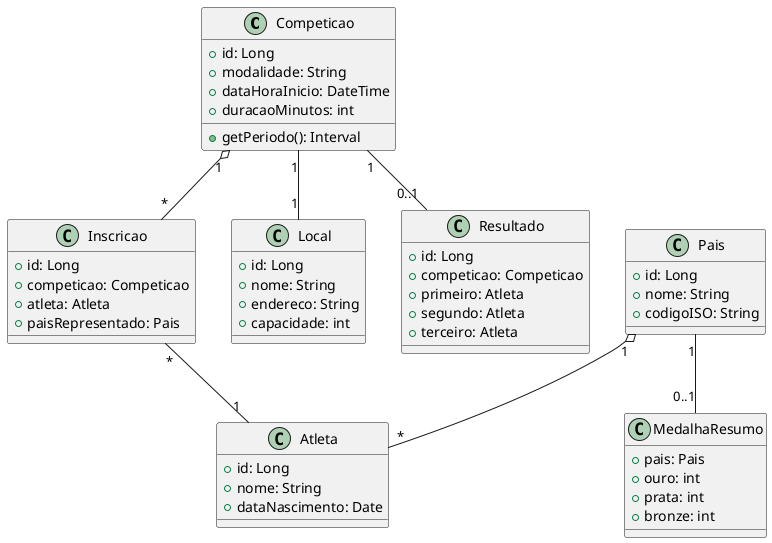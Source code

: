 @startuml

class Competicao {
+id: Long
+modalidade: String
+dataHoraInicio: DateTime
+duracaoMinutos: int
+getPeriodo(): Interval
}


class Inscricao {
+id: Long
+competicao: Competicao
+atleta: Atleta
+paisRepresentado: Pais
}


class Atleta {
+id: Long
+nome: String
+dataNascimento: Date
}


class Pais {
+id: Long
+nome: String
+codigoISO: String
}


class Local {
+id: Long
+nome: String
+endereco: String
+capacidade: int
}


class Resultado {
+id: Long
+competicao: Competicao
+primeiro: Atleta
+segundo: Atleta
+terceiro: Atleta
}


class MedalhaResumo {
+pais: Pais
+ouro: int
+prata: int
+bronze: int
}


Competicao "1" o-- "*" Inscricao
Inscricao "*" -- "1" Atleta
Pais "1" o-- "*" Atleta
Competicao "1" -- "1" Local
Competicao "1" -- "0..1" Resultado
Pais "1" -- "0..1" MedalhaResumo
@enduml